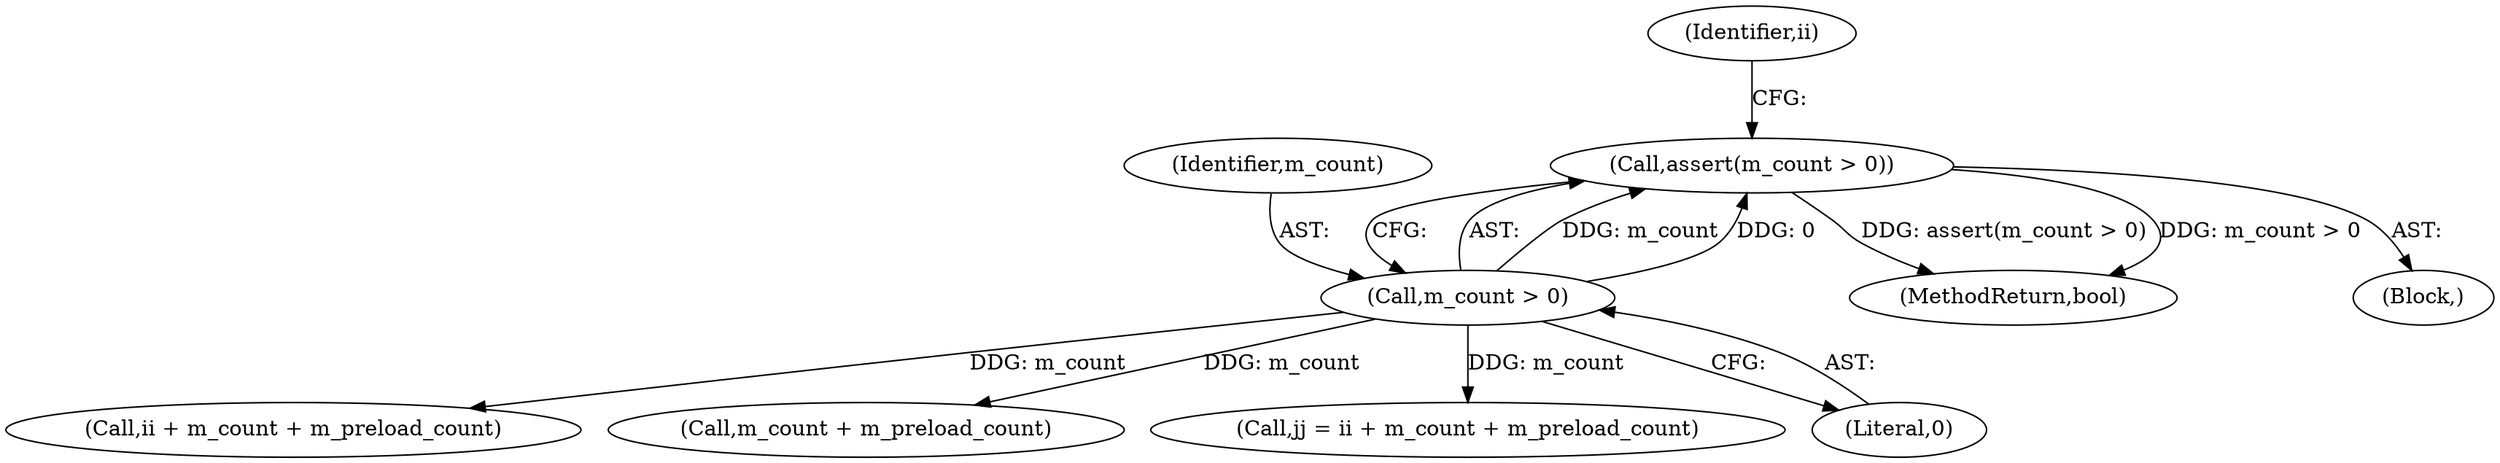 digraph "1_Android_cc274e2abe8b2a6698a5c47d8aa4bb45f1f9538d_9@API" {
"1000116" [label="(Call,assert(m_count > 0))"];
"1000117" [label="(Call,m_count > 0)"];
"1000129" [label="(Call,ii + m_count + m_preload_count)"];
"1000117" [label="(Call,m_count > 0)"];
"1000131" [label="(Call,m_count + m_preload_count)"];
"1000127" [label="(Call,jj = ii + m_count + m_preload_count)"];
"1000243" [label="(MethodReturn,bool)"];
"1000106" [label="(Block,)"];
"1000119" [label="(Literal,0)"];
"1000118" [label="(Identifier,m_count)"];
"1000121" [label="(Identifier,ii)"];
"1000116" [label="(Call,assert(m_count > 0))"];
"1000116" -> "1000106"  [label="AST: "];
"1000116" -> "1000117"  [label="CFG: "];
"1000117" -> "1000116"  [label="AST: "];
"1000121" -> "1000116"  [label="CFG: "];
"1000116" -> "1000243"  [label="DDG: m_count > 0"];
"1000116" -> "1000243"  [label="DDG: assert(m_count > 0)"];
"1000117" -> "1000116"  [label="DDG: m_count"];
"1000117" -> "1000116"  [label="DDG: 0"];
"1000117" -> "1000119"  [label="CFG: "];
"1000118" -> "1000117"  [label="AST: "];
"1000119" -> "1000117"  [label="AST: "];
"1000117" -> "1000127"  [label="DDG: m_count"];
"1000117" -> "1000129"  [label="DDG: m_count"];
"1000117" -> "1000131"  [label="DDG: m_count"];
}
